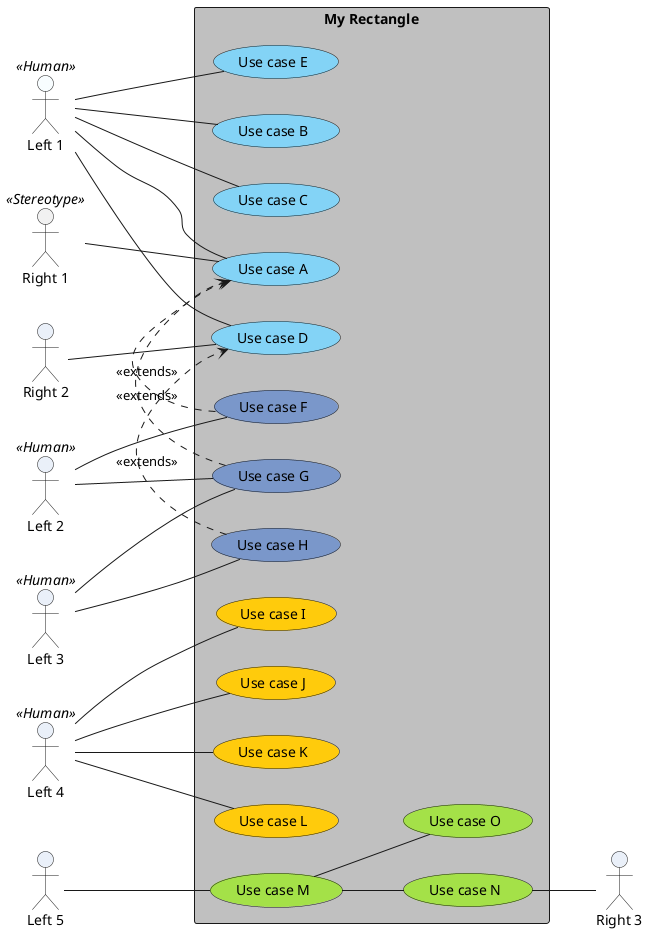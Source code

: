 @startuml
' ======= the actors =========

actor :Left 1: as Left1 << Human >> #f8fdff
actor :Right 1: as Right1 << Stereotype >>
actor :Left 2: as Left2 << Human >> #eaf0f9

actor :Left 3: as Left3 << Human >> #eaf0f9
actor :Left 4: as Left4 << Human >> #eaf0f9

actor :Left 5: as Left5  #eaf0f9
actor :Right 3: as Right3  #eaf0f9
actor :Right 2: as Right2  #eaf0f9

rectangle "My Rectangle" #C0C0C0 {
    left to right direction

    ' ====== the use cases =========

    (Use case A) as (UseCaseA) #83d3f6
    (Use case B) as (UseCaseB) #83d3f6
    (Use case C) as (UseCaseC) #83d3f6
    (Use case D) as (UseCaseD) #83d3f6
    (Use case E) as (UseCaseE) #83d3f6

    (Use case F) as (UseCaseF) #7a97ca
    (Use case G) as (UseCaseG) #7a97ca
    (Use case H) as (UseCaseH) #7a97ca

    (Use case I) as (UseCaseI) #ffcb0c
    (Use case J) as (UseCaseJ) #ffcb0c
    (Use case K) as (UseCaseK) #ffcb0c
    (Use case L) as (UseCaseL) #ffcb0c

    (Use case M) as (UseCaseM) #a4e148
    (Use case N) as (UseCaseN) #a4e148
    (Use case O) as (UseCaseO) #a4e148

    ' ====== the use case links =========

    Left1 -- (UseCaseA)
    Left1 -- (UseCaseB)
    Left1 -- (UseCaseC)
    Left1 -- (UseCaseD)
    Left1 -- (UseCaseE)

    Left2 -- (UseCaseF)
    Left2 -- (UseCaseG)
    (UseCaseF) .> (UseCaseA) : << extends >>
    (UseCaseG) .> (UseCaseA) : << extends >>

    Left3 -- (UseCaseG)
    Left3 -- (UseCaseH)
    (UseCaseH) .> (UseCaseD) : << extends >>

    Left4 -- (UseCaseI)
    Left4 -- (UseCaseJ)
    Left4 -- (UseCaseK)
    Left4 -- (UseCaseL)

    Left5 -- (UseCaseM)
    (UseCaseM) -- (UseCaseN)
    (UseCaseM) -- (UseCaseO)
    Right3 -up- (UseCaseN)

    'TODO: These last 2 should be positioned on the right hand side. How to do it?
    Right1 -- (UseCaseA)
    Right2 -- (UseCaseD)

    'These do not work. PlantUML will put the Actors far away at the bottom
    '(UseCaseA) -- Right1
    '(UseCaseD) -- Right2
}
@enduml